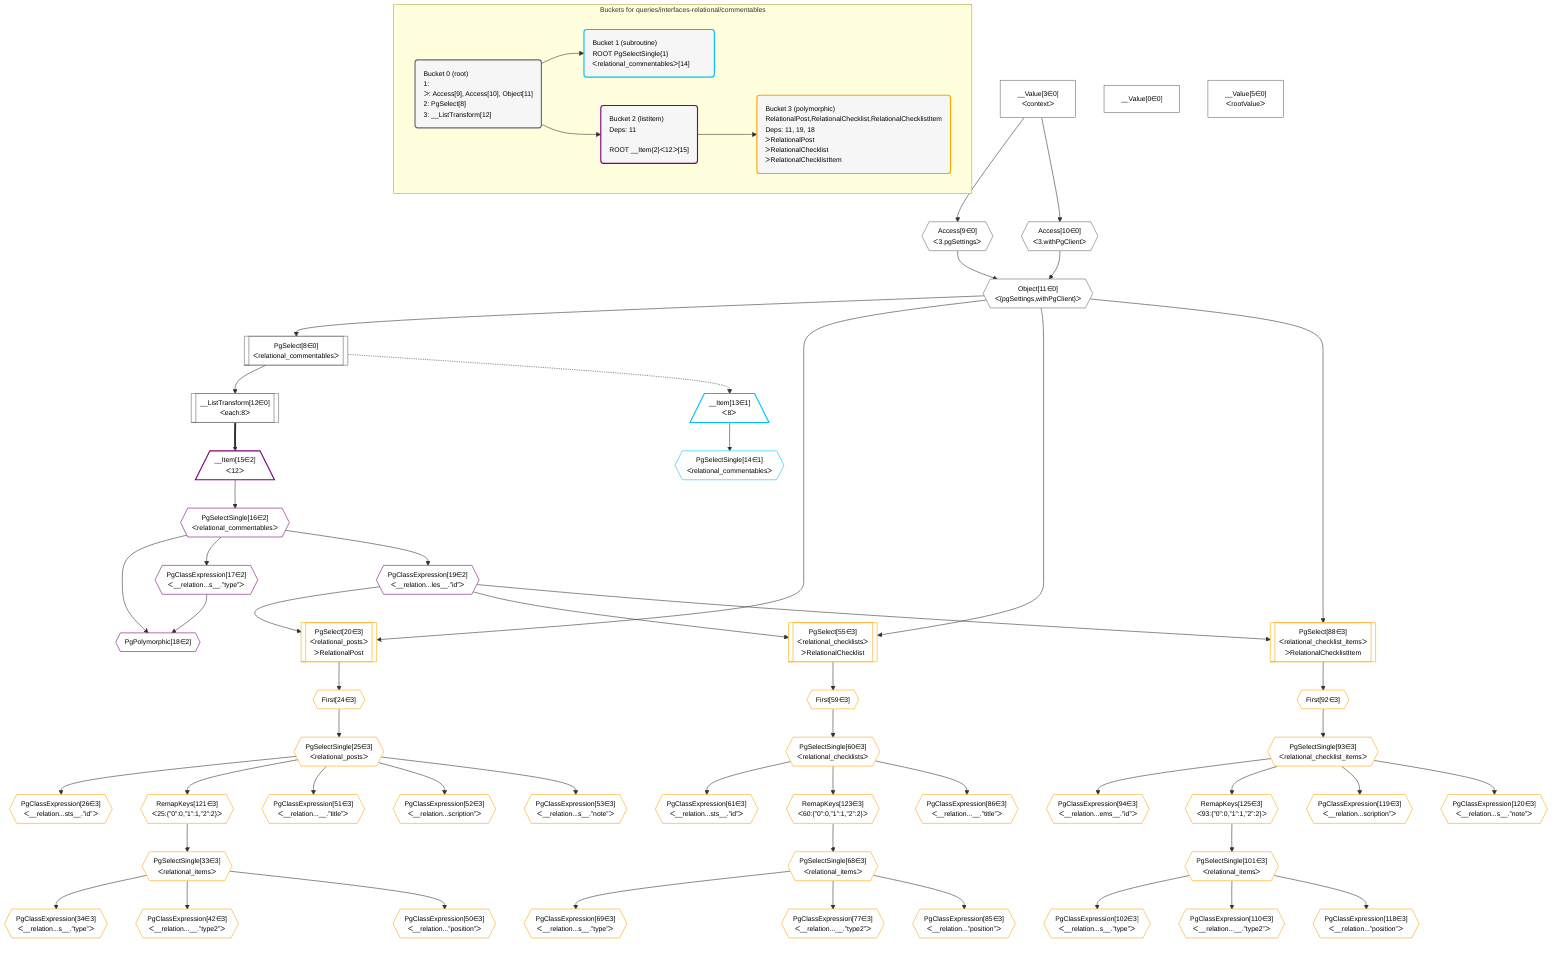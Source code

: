 %%{init: {'themeVariables': { 'fontSize': '12px'}}}%%
graph TD
    classDef path fill:#eee,stroke:#000,color:#000
    classDef plan fill:#fff,stroke-width:1px,color:#000
    classDef itemplan fill:#fff,stroke-width:2px,color:#000
    classDef unbatchedplan fill:#dff,stroke-width:1px,color:#000
    classDef sideeffectplan fill:#fcc,stroke-width:2px,color:#000
    classDef bucket fill:#f6f6f6,color:#000,stroke-width:2px,text-align:left


    %% plan dependencies
    Object11{{"Object[11∈0]<br />ᐸ{pgSettings,withPgClient}ᐳ"}}:::plan
    Access9{{"Access[9∈0]<br />ᐸ3.pgSettingsᐳ"}}:::plan
    Access10{{"Access[10∈0]<br />ᐸ3.withPgClientᐳ"}}:::plan
    Access9 & Access10 --> Object11
    __Value3["__Value[3∈0]<br />ᐸcontextᐳ"]:::plan
    __Value3 --> Access9
    __Value3 --> Access10
    PgSelect8[["PgSelect[8∈0]<br />ᐸrelational_commentablesᐳ"]]:::plan
    Object11 --> PgSelect8
    __ListTransform12[["__ListTransform[12∈0]<br />ᐸeach:8ᐳ"]]:::plan
    PgSelect8 --> __ListTransform12
    __Value0["__Value[0∈0]"]:::plan
    __Value5["__Value[5∈0]<br />ᐸrootValueᐳ"]:::plan
    PgPolymorphic18{{"PgPolymorphic[18∈2]"}}:::plan
    PgSelectSingle16{{"PgSelectSingle[16∈2]<br />ᐸrelational_commentablesᐳ"}}:::plan
    PgClassExpression17{{"PgClassExpression[17∈2]<br />ᐸ__relation...s__.”type”ᐳ"}}:::plan
    PgSelectSingle16 & PgClassExpression17 --> PgPolymorphic18
    __Item15[/"__Item[15∈2]<br />ᐸ12ᐳ"\]:::itemplan
    __ListTransform12 ==> __Item15
    __Item15 --> PgSelectSingle16
    PgSelectSingle16 --> PgClassExpression17
    PgClassExpression19{{"PgClassExpression[19∈2]<br />ᐸ__relation...les__.”id”ᐳ"}}:::plan
    PgSelectSingle16 --> PgClassExpression19
    __Item13[/"__Item[13∈1]<br />ᐸ8ᐳ"\]:::itemplan
    PgSelect8 -.-> __Item13
    PgSelectSingle14{{"PgSelectSingle[14∈1]<br />ᐸrelational_commentablesᐳ"}}:::plan
    __Item13 --> PgSelectSingle14
    PgSelect20[["PgSelect[20∈3]<br />ᐸrelational_postsᐳ<br />ᐳRelationalPost"]]:::plan
    Object11 & PgClassExpression19 --> PgSelect20
    PgSelect55[["PgSelect[55∈3]<br />ᐸrelational_checklistsᐳ<br />ᐳRelationalChecklist"]]:::plan
    Object11 & PgClassExpression19 --> PgSelect55
    PgSelect88[["PgSelect[88∈3]<br />ᐸrelational_checklist_itemsᐳ<br />ᐳRelationalChecklistItem"]]:::plan
    Object11 & PgClassExpression19 --> PgSelect88
    First24{{"First[24∈3]"}}:::plan
    PgSelect20 --> First24
    PgSelectSingle25{{"PgSelectSingle[25∈3]<br />ᐸrelational_postsᐳ"}}:::plan
    First24 --> PgSelectSingle25
    PgClassExpression26{{"PgClassExpression[26∈3]<br />ᐸ__relation...sts__.”id”ᐳ"}}:::plan
    PgSelectSingle25 --> PgClassExpression26
    RemapKeys121{{"RemapKeys[121∈3]<br />ᐸ25:{”0”:0,”1”:1,”2”:2}ᐳ"}}:::plan
    PgSelectSingle25 --> RemapKeys121
    PgSelectSingle33{{"PgSelectSingle[33∈3]<br />ᐸrelational_itemsᐳ"}}:::plan
    RemapKeys121 --> PgSelectSingle33
    PgClassExpression34{{"PgClassExpression[34∈3]<br />ᐸ__relation...s__.”type”ᐳ"}}:::plan
    PgSelectSingle33 --> PgClassExpression34
    PgClassExpression42{{"PgClassExpression[42∈3]<br />ᐸ__relation...__.”type2”ᐳ"}}:::plan
    PgSelectSingle33 --> PgClassExpression42
    PgClassExpression50{{"PgClassExpression[50∈3]<br />ᐸ__relation...”position”ᐳ"}}:::plan
    PgSelectSingle33 --> PgClassExpression50
    PgClassExpression51{{"PgClassExpression[51∈3]<br />ᐸ__relation...__.”title”ᐳ"}}:::plan
    PgSelectSingle25 --> PgClassExpression51
    PgClassExpression52{{"PgClassExpression[52∈3]<br />ᐸ__relation...scription”ᐳ"}}:::plan
    PgSelectSingle25 --> PgClassExpression52
    PgClassExpression53{{"PgClassExpression[53∈3]<br />ᐸ__relation...s__.”note”ᐳ"}}:::plan
    PgSelectSingle25 --> PgClassExpression53
    First59{{"First[59∈3]"}}:::plan
    PgSelect55 --> First59
    PgSelectSingle60{{"PgSelectSingle[60∈3]<br />ᐸrelational_checklistsᐳ"}}:::plan
    First59 --> PgSelectSingle60
    PgClassExpression61{{"PgClassExpression[61∈3]<br />ᐸ__relation...sts__.”id”ᐳ"}}:::plan
    PgSelectSingle60 --> PgClassExpression61
    RemapKeys123{{"RemapKeys[123∈3]<br />ᐸ60:{”0”:0,”1”:1,”2”:2}ᐳ"}}:::plan
    PgSelectSingle60 --> RemapKeys123
    PgSelectSingle68{{"PgSelectSingle[68∈3]<br />ᐸrelational_itemsᐳ"}}:::plan
    RemapKeys123 --> PgSelectSingle68
    PgClassExpression69{{"PgClassExpression[69∈3]<br />ᐸ__relation...s__.”type”ᐳ"}}:::plan
    PgSelectSingle68 --> PgClassExpression69
    PgClassExpression77{{"PgClassExpression[77∈3]<br />ᐸ__relation...__.”type2”ᐳ"}}:::plan
    PgSelectSingle68 --> PgClassExpression77
    PgClassExpression85{{"PgClassExpression[85∈3]<br />ᐸ__relation...”position”ᐳ"}}:::plan
    PgSelectSingle68 --> PgClassExpression85
    PgClassExpression86{{"PgClassExpression[86∈3]<br />ᐸ__relation...__.”title”ᐳ"}}:::plan
    PgSelectSingle60 --> PgClassExpression86
    First92{{"First[92∈3]"}}:::plan
    PgSelect88 --> First92
    PgSelectSingle93{{"PgSelectSingle[93∈3]<br />ᐸrelational_checklist_itemsᐳ"}}:::plan
    First92 --> PgSelectSingle93
    PgClassExpression94{{"PgClassExpression[94∈3]<br />ᐸ__relation...ems__.”id”ᐳ"}}:::plan
    PgSelectSingle93 --> PgClassExpression94
    RemapKeys125{{"RemapKeys[125∈3]<br />ᐸ93:{”0”:0,”1”:1,”2”:2}ᐳ"}}:::plan
    PgSelectSingle93 --> RemapKeys125
    PgSelectSingle101{{"PgSelectSingle[101∈3]<br />ᐸrelational_itemsᐳ"}}:::plan
    RemapKeys125 --> PgSelectSingle101
    PgClassExpression102{{"PgClassExpression[102∈3]<br />ᐸ__relation...s__.”type”ᐳ"}}:::plan
    PgSelectSingle101 --> PgClassExpression102
    PgClassExpression110{{"PgClassExpression[110∈3]<br />ᐸ__relation...__.”type2”ᐳ"}}:::plan
    PgSelectSingle101 --> PgClassExpression110
    PgClassExpression118{{"PgClassExpression[118∈3]<br />ᐸ__relation...”position”ᐳ"}}:::plan
    PgSelectSingle101 --> PgClassExpression118
    PgClassExpression119{{"PgClassExpression[119∈3]<br />ᐸ__relation...scription”ᐳ"}}:::plan
    PgSelectSingle93 --> PgClassExpression119
    PgClassExpression120{{"PgClassExpression[120∈3]<br />ᐸ__relation...s__.”note”ᐳ"}}:::plan
    PgSelectSingle93 --> PgClassExpression120

    %% define steps

    subgraph "Buckets for queries/interfaces-relational/commentables"
    Bucket0("Bucket 0 (root)<br />1: <br />ᐳ: Access[9], Access[10], Object[11]<br />2: PgSelect[8]<br />3: __ListTransform[12]"):::bucket
    classDef bucket0 stroke:#696969
    class Bucket0,__Value0,__Value3,__Value5,PgSelect8,Access9,Access10,Object11,__ListTransform12 bucket0
    Bucket1("Bucket 1 (subroutine)<br />ROOT PgSelectSingle{1}ᐸrelational_commentablesᐳ[14]"):::bucket
    classDef bucket1 stroke:#00bfff
    class Bucket1,__Item13,PgSelectSingle14 bucket1
    Bucket2("Bucket 2 (listItem)<br />Deps: 11<br /><br />ROOT __Item{2}ᐸ12ᐳ[15]"):::bucket
    classDef bucket2 stroke:#7f007f
    class Bucket2,__Item15,PgSelectSingle16,PgClassExpression17,PgPolymorphic18,PgClassExpression19 bucket2
    Bucket3("Bucket 3 (polymorphic)<br />RelationalPost,RelationalChecklist,RelationalChecklistItem<br />Deps: 11, 19, 18<br />ᐳRelationalPost<br />ᐳRelationalChecklist<br />ᐳRelationalChecklistItem"):::bucket
    classDef bucket3 stroke:#ffa500
    class Bucket3,PgSelect20,First24,PgSelectSingle25,PgClassExpression26,PgSelectSingle33,PgClassExpression34,PgClassExpression42,PgClassExpression50,PgClassExpression51,PgClassExpression52,PgClassExpression53,PgSelect55,First59,PgSelectSingle60,PgClassExpression61,PgSelectSingle68,PgClassExpression69,PgClassExpression77,PgClassExpression85,PgClassExpression86,PgSelect88,First92,PgSelectSingle93,PgClassExpression94,PgSelectSingle101,PgClassExpression102,PgClassExpression110,PgClassExpression118,PgClassExpression119,PgClassExpression120,RemapKeys121,RemapKeys123,RemapKeys125 bucket3
    Bucket0 --> Bucket1 & Bucket2
    Bucket2 --> Bucket3
    end